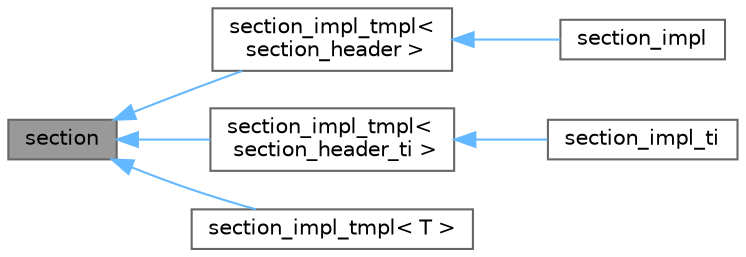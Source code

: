 digraph "section"
{
 // LATEX_PDF_SIZE
  bgcolor="transparent";
  edge [fontname=Helvetica,fontsize=10,labelfontname=Helvetica,labelfontsize=10];
  node [fontname=Helvetica,fontsize=10,shape=box,height=0.2,width=0.4];
  rankdir="LR";
  Node1 [id="Node000001",label="section",height=0.2,width=0.4,color="gray40", fillcolor="grey60", style="filled", fontcolor="black",tooltip="Interface class for accessing a COFF section, for all the COFF architectures."];
  Node1 -> Node2 [id="edge1_Node000001_Node000002",dir="back",color="steelblue1",style="solid",tooltip=" "];
  Node2 [id="Node000002",label="section_impl_tmpl\<\l section_header \>",height=0.2,width=0.4,color="gray40", fillcolor="white", style="filled",URL="$class_c_o_f_f_i_1_1section__impl__tmpl.html",tooltip=" "];
  Node2 -> Node3 [id="edge2_Node000002_Node000003",dir="back",color="steelblue1",style="solid",tooltip=" "];
  Node3 [id="Node000003",label="section_impl",height=0.2,width=0.4,color="gray40", fillcolor="white", style="filled",URL="$class_c_o_f_f_i_1_1section__impl.html",tooltip="Class for accessing a COFF section, for the PE format."];
  Node1 -> Node4 [id="edge3_Node000001_Node000004",dir="back",color="steelblue1",style="solid",tooltip=" "];
  Node4 [id="Node000004",label="section_impl_tmpl\<\l section_header_ti \>",height=0.2,width=0.4,color="gray40", fillcolor="white", style="filled",URL="$class_c_o_f_f_i_1_1section__impl__tmpl.html",tooltip=" "];
  Node4 -> Node5 [id="edge4_Node000004_Node000005",dir="back",color="steelblue1",style="solid",tooltip=" "];
  Node5 [id="Node000005",label="section_impl_ti",height=0.2,width=0.4,color="gray40", fillcolor="white", style="filled",URL="$class_c_o_f_f_i_1_1section__impl__ti.html",tooltip="Class for accessing a COFF section, for the Texas Instruments format."];
  Node1 -> Node6 [id="edge5_Node000001_Node000006",dir="back",color="steelblue1",style="solid",tooltip=" "];
  Node6 [id="Node000006",label="section_impl_tmpl\< T \>",height=0.2,width=0.4,color="gray40", fillcolor="white", style="filled",URL="$class_c_o_f_f_i_1_1section__impl__tmpl.html",tooltip="Template class for accessing a COFF section, depends on the underlying section header format."];
}
